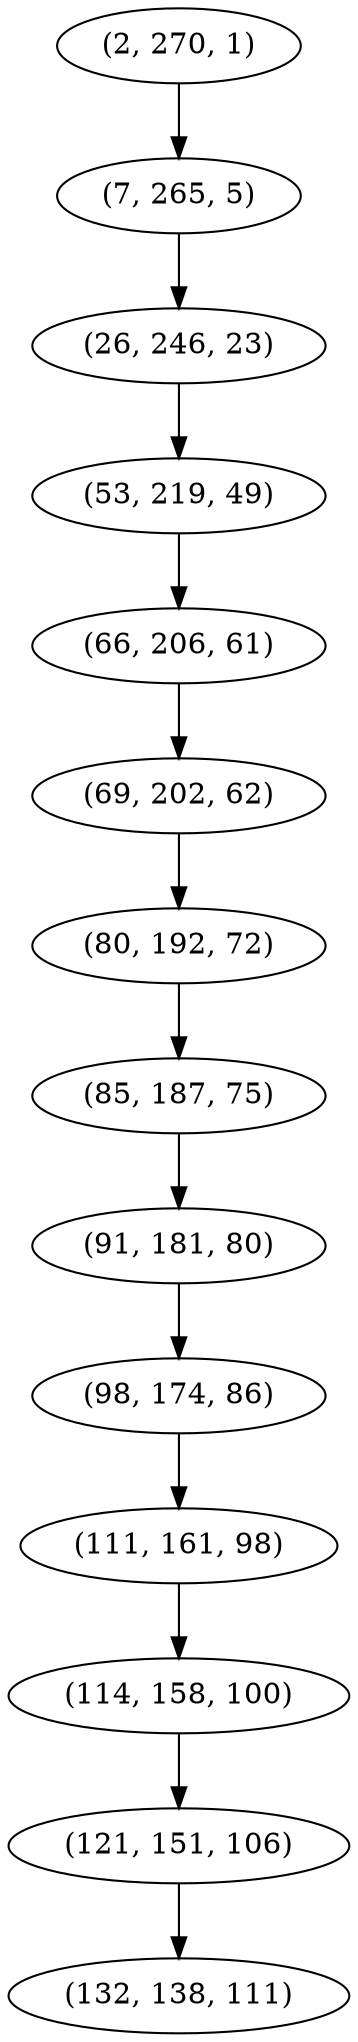 digraph tree {
    "(2, 270, 1)";
    "(7, 265, 5)";
    "(26, 246, 23)";
    "(53, 219, 49)";
    "(66, 206, 61)";
    "(69, 202, 62)";
    "(80, 192, 72)";
    "(85, 187, 75)";
    "(91, 181, 80)";
    "(98, 174, 86)";
    "(111, 161, 98)";
    "(114, 158, 100)";
    "(121, 151, 106)";
    "(132, 138, 111)";
    "(2, 270, 1)" -> "(7, 265, 5)";
    "(7, 265, 5)" -> "(26, 246, 23)";
    "(26, 246, 23)" -> "(53, 219, 49)";
    "(53, 219, 49)" -> "(66, 206, 61)";
    "(66, 206, 61)" -> "(69, 202, 62)";
    "(69, 202, 62)" -> "(80, 192, 72)";
    "(80, 192, 72)" -> "(85, 187, 75)";
    "(85, 187, 75)" -> "(91, 181, 80)";
    "(91, 181, 80)" -> "(98, 174, 86)";
    "(98, 174, 86)" -> "(111, 161, 98)";
    "(111, 161, 98)" -> "(114, 158, 100)";
    "(114, 158, 100)" -> "(121, 151, 106)";
    "(121, 151, 106)" -> "(132, 138, 111)";
}
